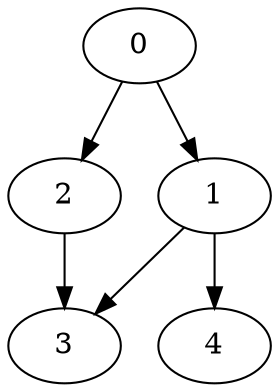 digraph "OutTree-Balanced-MaxBf-3_Nodes_7_CCR_2.0_WeightType_Random" {
	0	 [Weight=1];
	1	 [Weight=1];
	0 -> 1	 [Weight=1];
	2	 [Weight=5];
	0 -> 2	 [Weight=1];
	3	 [Weight=6];
	2 -> 3	 [Weight=2];
	1 -> 3	 [Weight=3];
	4    [Weight=3]
	1 -> 4   [Weight=4]
}